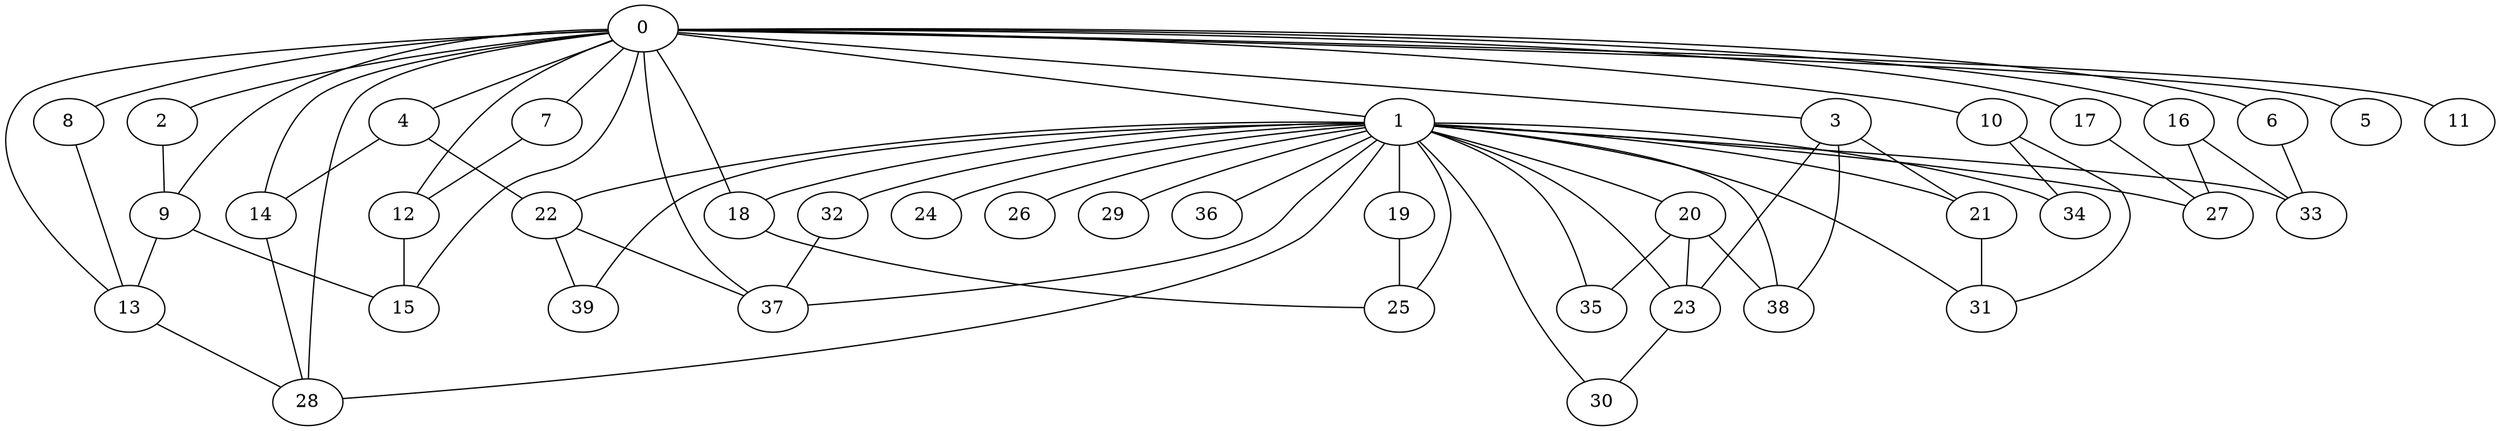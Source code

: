 
graph graphname {
    0 -- 1
0 -- 2
0 -- 3
0 -- 4
0 -- 5
0 -- 6
0 -- 7
0 -- 8
0 -- 9
0 -- 10
0 -- 11
0 -- 12
0 -- 13
0 -- 14
0 -- 15
0 -- 16
0 -- 17
0 -- 18
0 -- 28
0 -- 37
1 -- 19
1 -- 20
1 -- 21
1 -- 22
1 -- 23
1 -- 24
1 -- 25
1 -- 26
1 -- 27
1 -- 28
1 -- 29
1 -- 30
1 -- 31
1 -- 32
1 -- 33
1 -- 34
1 -- 35
1 -- 36
1 -- 37
1 -- 38
1 -- 39
1 -- 18
2 -- 9
3 -- 21
3 -- 38
3 -- 23
4 -- 14
4 -- 22
6 -- 33
7 -- 12
8 -- 13
9 -- 15
9 -- 13
10 -- 34
10 -- 31
12 -- 15
13 -- 28
14 -- 28
16 -- 33
16 -- 27
17 -- 27
18 -- 25
19 -- 25
20 -- 38
20 -- 23
20 -- 35
21 -- 31
22 -- 37
22 -- 39
23 -- 30
32 -- 37

}
